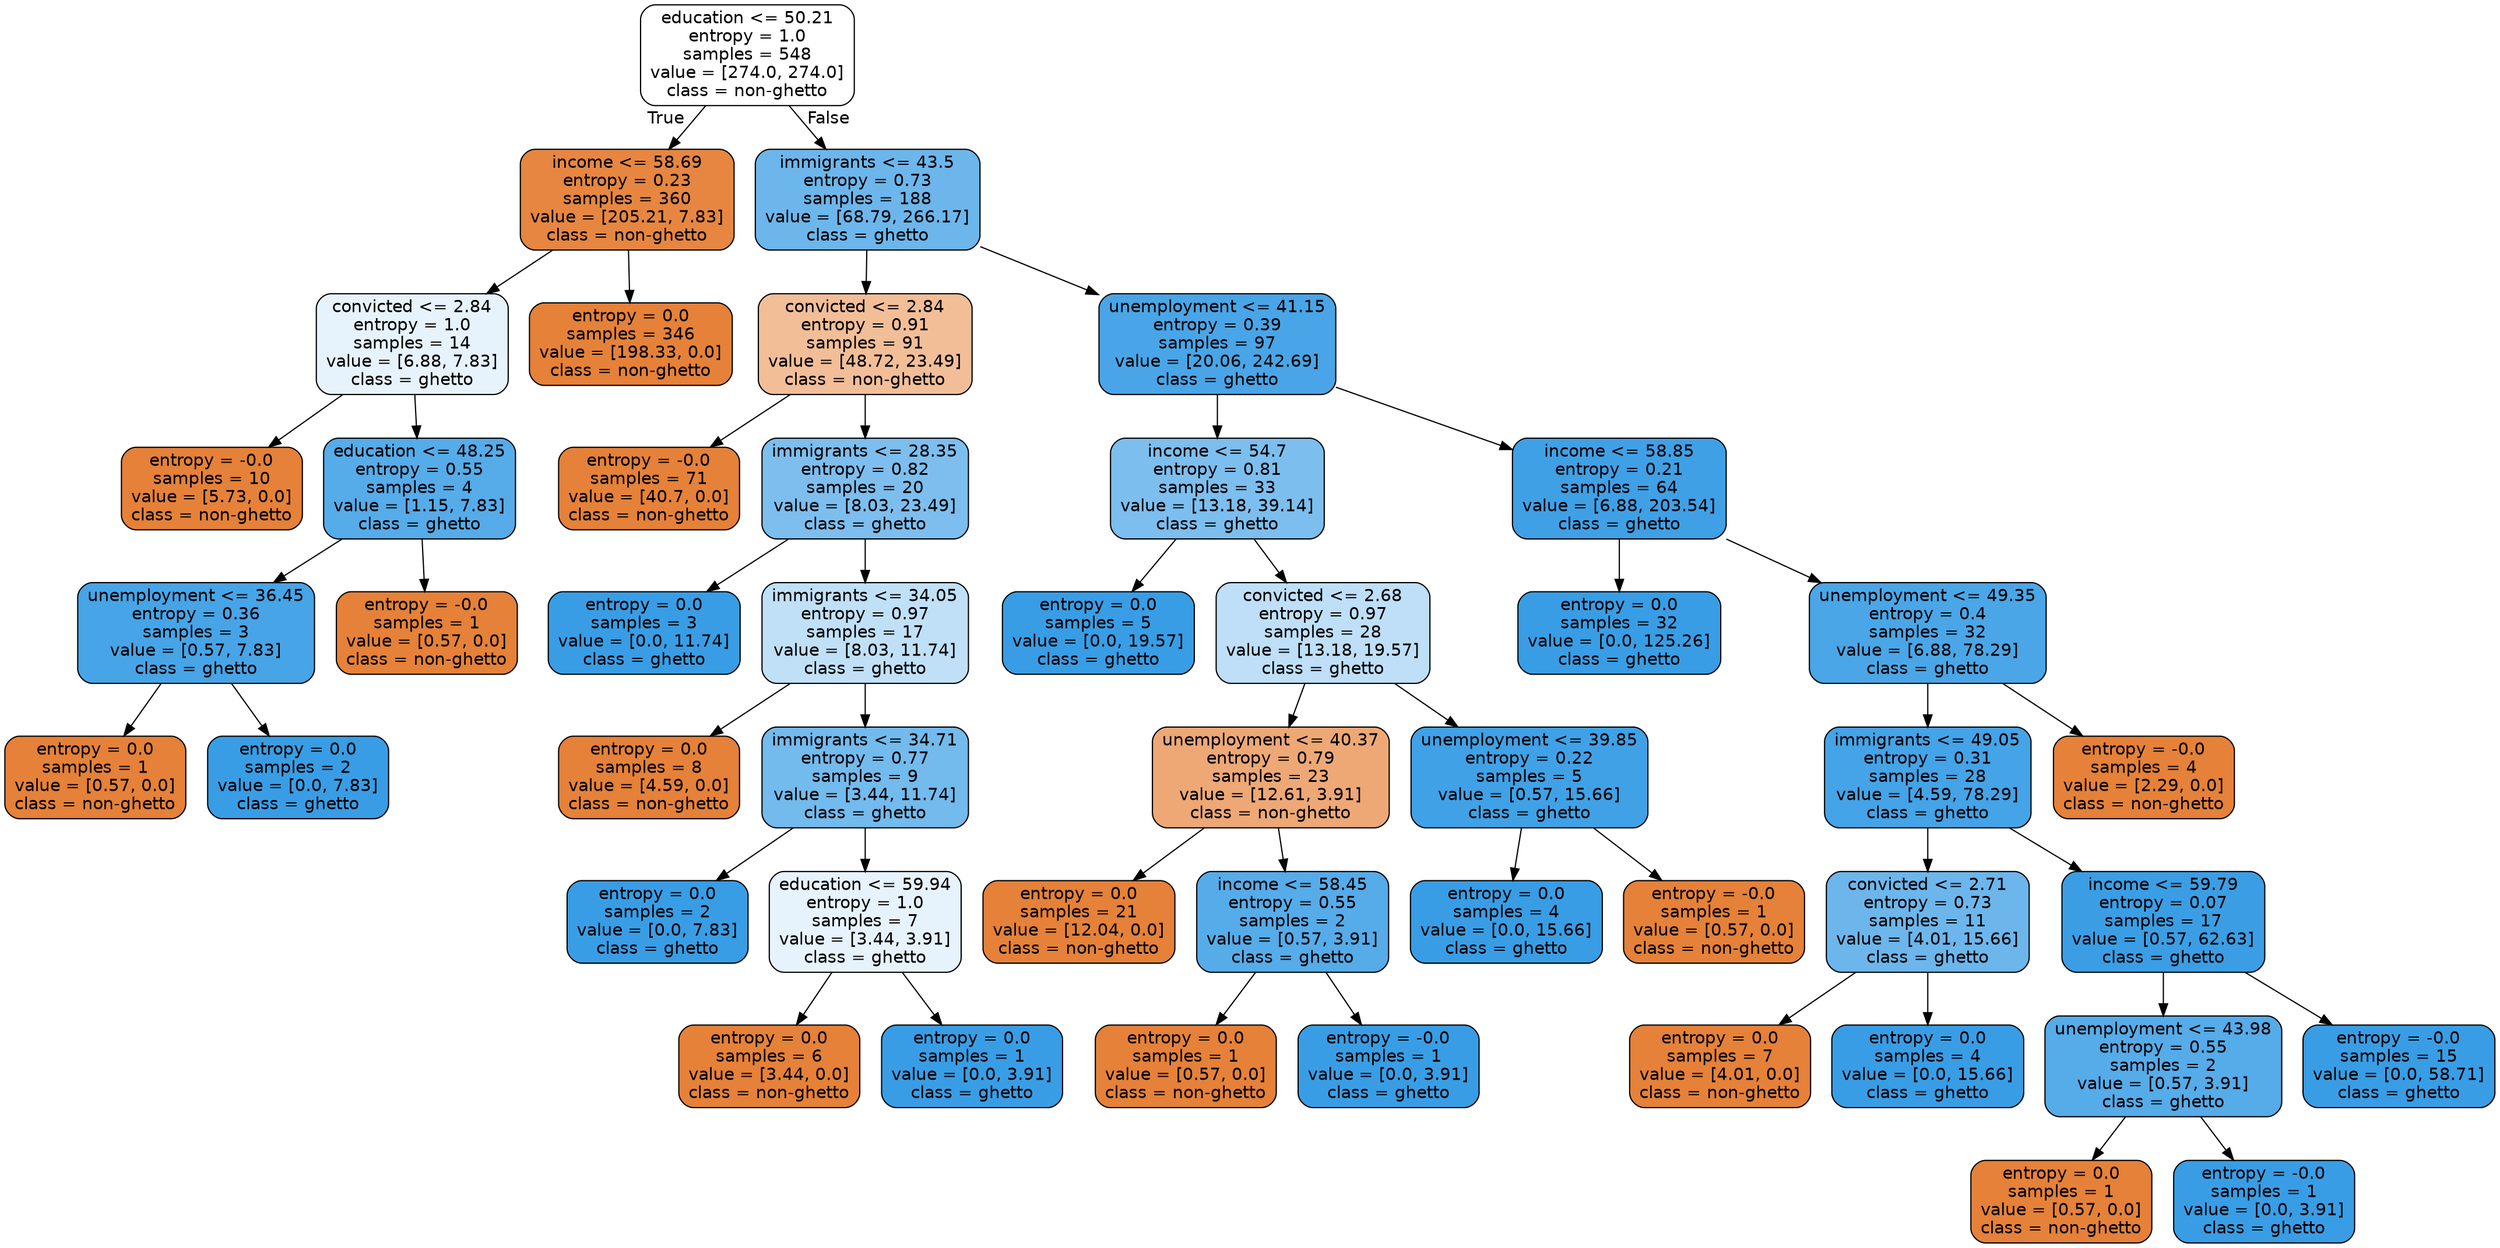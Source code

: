 digraph Tree {
node [shape=box, style="filled, rounded", color="black", fontname=helvetica] ;
edge [fontname=helvetica] ;
0 [label="education <= 50.21\nentropy = 1.0\nsamples = 548\nvalue = [274.0, 274.0]\nclass = non-ghetto", fillcolor="#ffffff"] ;
1 [label="income <= 58.69\nentropy = 0.23\nsamples = 360\nvalue = [205.21, 7.83]\nclass = non-ghetto", fillcolor="#e68641"] ;
0 -> 1 [labeldistance=2.5, labelangle=45, headlabel="True"] ;
2 [label="convicted <= 2.84\nentropy = 1.0\nsamples = 14\nvalue = [6.88, 7.83]\nclass = ghetto", fillcolor="#e7f3fc"] ;
1 -> 2 ;
3 [label="entropy = -0.0\nsamples = 10\nvalue = [5.73, 0.0]\nclass = non-ghetto", fillcolor="#e58139"] ;
2 -> 3 ;
4 [label="education <= 48.25\nentropy = 0.55\nsamples = 4\nvalue = [1.15, 7.83]\nclass = ghetto", fillcolor="#56abe9"] ;
2 -> 4 ;
5 [label="unemployment <= 36.45\nentropy = 0.36\nsamples = 3\nvalue = [0.57, 7.83]\nclass = ghetto", fillcolor="#47a4e7"] ;
4 -> 5 ;
6 [label="entropy = 0.0\nsamples = 1\nvalue = [0.57, 0.0]\nclass = non-ghetto", fillcolor="#e58139"] ;
5 -> 6 ;
7 [label="entropy = 0.0\nsamples = 2\nvalue = [0.0, 7.83]\nclass = ghetto", fillcolor="#399de5"] ;
5 -> 7 ;
8 [label="entropy = -0.0\nsamples = 1\nvalue = [0.57, 0.0]\nclass = non-ghetto", fillcolor="#e58139"] ;
4 -> 8 ;
9 [label="entropy = 0.0\nsamples = 346\nvalue = [198.33, 0.0]\nclass = non-ghetto", fillcolor="#e58139"] ;
1 -> 9 ;
10 [label="immigrants <= 43.5\nentropy = 0.73\nsamples = 188\nvalue = [68.79, 266.17]\nclass = ghetto", fillcolor="#6cb6ec"] ;
0 -> 10 [labeldistance=2.5, labelangle=-45, headlabel="False"] ;
11 [label="convicted <= 2.84\nentropy = 0.91\nsamples = 91\nvalue = [48.72, 23.49]\nclass = non-ghetto", fillcolor="#f2be98"] ;
10 -> 11 ;
12 [label="entropy = -0.0\nsamples = 71\nvalue = [40.7, 0.0]\nclass = non-ghetto", fillcolor="#e58139"] ;
11 -> 12 ;
13 [label="immigrants <= 28.35\nentropy = 0.82\nsamples = 20\nvalue = [8.03, 23.49]\nclass = ghetto", fillcolor="#7dbeee"] ;
11 -> 13 ;
14 [label="entropy = 0.0\nsamples = 3\nvalue = [0.0, 11.74]\nclass = ghetto", fillcolor="#399de5"] ;
13 -> 14 ;
15 [label="immigrants <= 34.05\nentropy = 0.97\nsamples = 17\nvalue = [8.03, 11.74]\nclass = ghetto", fillcolor="#c0e0f7"] ;
13 -> 15 ;
16 [label="entropy = 0.0\nsamples = 8\nvalue = [4.59, 0.0]\nclass = non-ghetto", fillcolor="#e58139"] ;
15 -> 16 ;
17 [label="immigrants <= 34.71\nentropy = 0.77\nsamples = 9\nvalue = [3.44, 11.74]\nclass = ghetto", fillcolor="#73baed"] ;
15 -> 17 ;
18 [label="entropy = 0.0\nsamples = 2\nvalue = [0.0, 7.83]\nclass = ghetto", fillcolor="#399de5"] ;
17 -> 18 ;
19 [label="education <= 59.94\nentropy = 1.0\nsamples = 7\nvalue = [3.44, 3.91]\nclass = ghetto", fillcolor="#e7f3fc"] ;
17 -> 19 ;
20 [label="entropy = 0.0\nsamples = 6\nvalue = [3.44, 0.0]\nclass = non-ghetto", fillcolor="#e58139"] ;
19 -> 20 ;
21 [label="entropy = 0.0\nsamples = 1\nvalue = [0.0, 3.91]\nclass = ghetto", fillcolor="#399de5"] ;
19 -> 21 ;
22 [label="unemployment <= 41.15\nentropy = 0.39\nsamples = 97\nvalue = [20.06, 242.69]\nclass = ghetto", fillcolor="#49a5e7"] ;
10 -> 22 ;
23 [label="income <= 54.7\nentropy = 0.81\nsamples = 33\nvalue = [13.18, 39.14]\nclass = ghetto", fillcolor="#7cbeee"] ;
22 -> 23 ;
24 [label="entropy = 0.0\nsamples = 5\nvalue = [0.0, 19.57]\nclass = ghetto", fillcolor="#399de5"] ;
23 -> 24 ;
25 [label="convicted <= 2.68\nentropy = 0.97\nsamples = 28\nvalue = [13.18, 19.57]\nclass = ghetto", fillcolor="#bedff7"] ;
23 -> 25 ;
26 [label="unemployment <= 40.37\nentropy = 0.79\nsamples = 23\nvalue = [12.61, 3.91]\nclass = non-ghetto", fillcolor="#eda876"] ;
25 -> 26 ;
27 [label="entropy = 0.0\nsamples = 21\nvalue = [12.04, 0.0]\nclass = non-ghetto", fillcolor="#e58139"] ;
26 -> 27 ;
28 [label="income <= 58.45\nentropy = 0.55\nsamples = 2\nvalue = [0.57, 3.91]\nclass = ghetto", fillcolor="#56abe9"] ;
26 -> 28 ;
29 [label="entropy = 0.0\nsamples = 1\nvalue = [0.57, 0.0]\nclass = non-ghetto", fillcolor="#e58139"] ;
28 -> 29 ;
30 [label="entropy = -0.0\nsamples = 1\nvalue = [0.0, 3.91]\nclass = ghetto", fillcolor="#399de5"] ;
28 -> 30 ;
31 [label="unemployment <= 39.85\nentropy = 0.22\nsamples = 5\nvalue = [0.57, 15.66]\nclass = ghetto", fillcolor="#40a1e6"] ;
25 -> 31 ;
32 [label="entropy = 0.0\nsamples = 4\nvalue = [0.0, 15.66]\nclass = ghetto", fillcolor="#399de5"] ;
31 -> 32 ;
33 [label="entropy = -0.0\nsamples = 1\nvalue = [0.57, 0.0]\nclass = non-ghetto", fillcolor="#e58139"] ;
31 -> 33 ;
34 [label="income <= 58.85\nentropy = 0.21\nsamples = 64\nvalue = [6.88, 203.54]\nclass = ghetto", fillcolor="#40a0e6"] ;
22 -> 34 ;
35 [label="entropy = 0.0\nsamples = 32\nvalue = [0.0, 125.26]\nclass = ghetto", fillcolor="#399de5"] ;
34 -> 35 ;
36 [label="unemployment <= 49.35\nentropy = 0.4\nsamples = 32\nvalue = [6.88, 78.29]\nclass = ghetto", fillcolor="#4aa6e7"] ;
34 -> 36 ;
37 [label="immigrants <= 49.05\nentropy = 0.31\nsamples = 28\nvalue = [4.59, 78.29]\nclass = ghetto", fillcolor="#45a3e7"] ;
36 -> 37 ;
38 [label="convicted <= 2.71\nentropy = 0.73\nsamples = 11\nvalue = [4.01, 15.66]\nclass = ghetto", fillcolor="#6cb6ec"] ;
37 -> 38 ;
39 [label="entropy = 0.0\nsamples = 7\nvalue = [4.01, 0.0]\nclass = non-ghetto", fillcolor="#e58139"] ;
38 -> 39 ;
40 [label="entropy = 0.0\nsamples = 4\nvalue = [0.0, 15.66]\nclass = ghetto", fillcolor="#399de5"] ;
38 -> 40 ;
41 [label="income <= 59.79\nentropy = 0.07\nsamples = 17\nvalue = [0.57, 62.63]\nclass = ghetto", fillcolor="#3b9ee5"] ;
37 -> 41 ;
42 [label="unemployment <= 43.98\nentropy = 0.55\nsamples = 2\nvalue = [0.57, 3.91]\nclass = ghetto", fillcolor="#56abe9"] ;
41 -> 42 ;
43 [label="entropy = 0.0\nsamples = 1\nvalue = [0.57, 0.0]\nclass = non-ghetto", fillcolor="#e58139"] ;
42 -> 43 ;
44 [label="entropy = -0.0\nsamples = 1\nvalue = [0.0, 3.91]\nclass = ghetto", fillcolor="#399de5"] ;
42 -> 44 ;
45 [label="entropy = -0.0\nsamples = 15\nvalue = [0.0, 58.71]\nclass = ghetto", fillcolor="#399de5"] ;
41 -> 45 ;
46 [label="entropy = -0.0\nsamples = 4\nvalue = [2.29, 0.0]\nclass = non-ghetto", fillcolor="#e58139"] ;
36 -> 46 ;
}